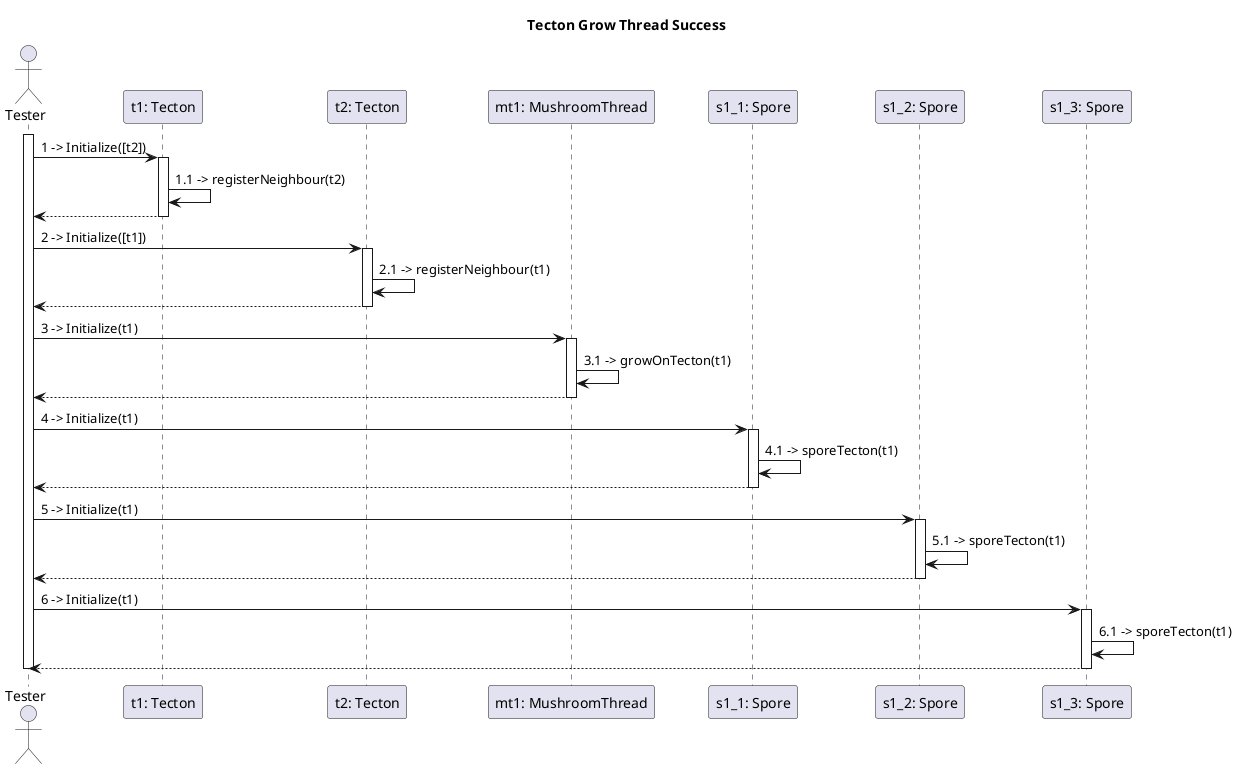 ' Test-casek:
' - Tecton Grow Thread Success: t1 és t2 szomszédos; t1-en van mt1

@startuml communicationTecton3_1

title Tecton Grow Thread Success

actor "Tester" as ts
participant "t1: Tecton" as t1 
participant "t2: Tecton" as t2

participant "mt1: MushroomThread" as mt1

participant "s1_1: Spore" as s1_1
participant "s1_2: Spore" as s1_2
participant "s1_3: Spore" as s1_3

activate ts

ts -> t1: 1 -> Initialize([t2])
activate t1

	t1 -> t1: 1.1 -> registerNeighbour(t2)

ts <-- t1
deactivate t1

ts -> t2: 2 -> Initialize([t1])
activate t2

t2 -> t2: 2.1 -> registerNeighbour(t1)

ts <-- t2
deactivate t2

ts -> mt1: 3 -> Initialize(t1)
activate mt1
	' tecton beállítás
	' growOnTecton() blackboxolja, hogy a Tecton MushroomThreadjei közé is felveszi magát
	mt1 -> mt1: 3.1 -> growOnTecton(t1)

ts <-- mt1
deactivate mt1


' ------------------------------------------
' s1_1: t1-en
ts -> s1_1: 4 -> Initialize(t1)
activate s1_1

' sporeTecton blackboxolja, hogy a Tectonon hozzáadja magát a MushroomSporeok közé
s1_1 -> s1_1: 4.1 -> sporeTecton(t1)

ts <-- s1_1
deactivate s1_1


' ------------------------------------------
' s1_2: t1-en
ts -> s1_2: 5 -> Initialize(t1)
activate s1_2

' sporeTecton blackboxolja, hogy a Tectonon hozzáadja magát a MushroomSporeok közé
s1_2 -> s1_2: 5.1 -> sporeTecton(t1)

ts <-- s1_2
deactivate s1_2


' ------------------------------------------
' s1_3: t1-en
ts -> s1_3: 6 -> Initialize(t1)
activate s1_3

' sporeTecton blackboxolja, hogy a Tectonon hozzáadja magát a MushroomSporeok közé
s1_3 -> s1_3: 6.1 -> sporeTecton(t1)

ts <-- s1_3
deactivate s1_3

deactivate ts

@enduml